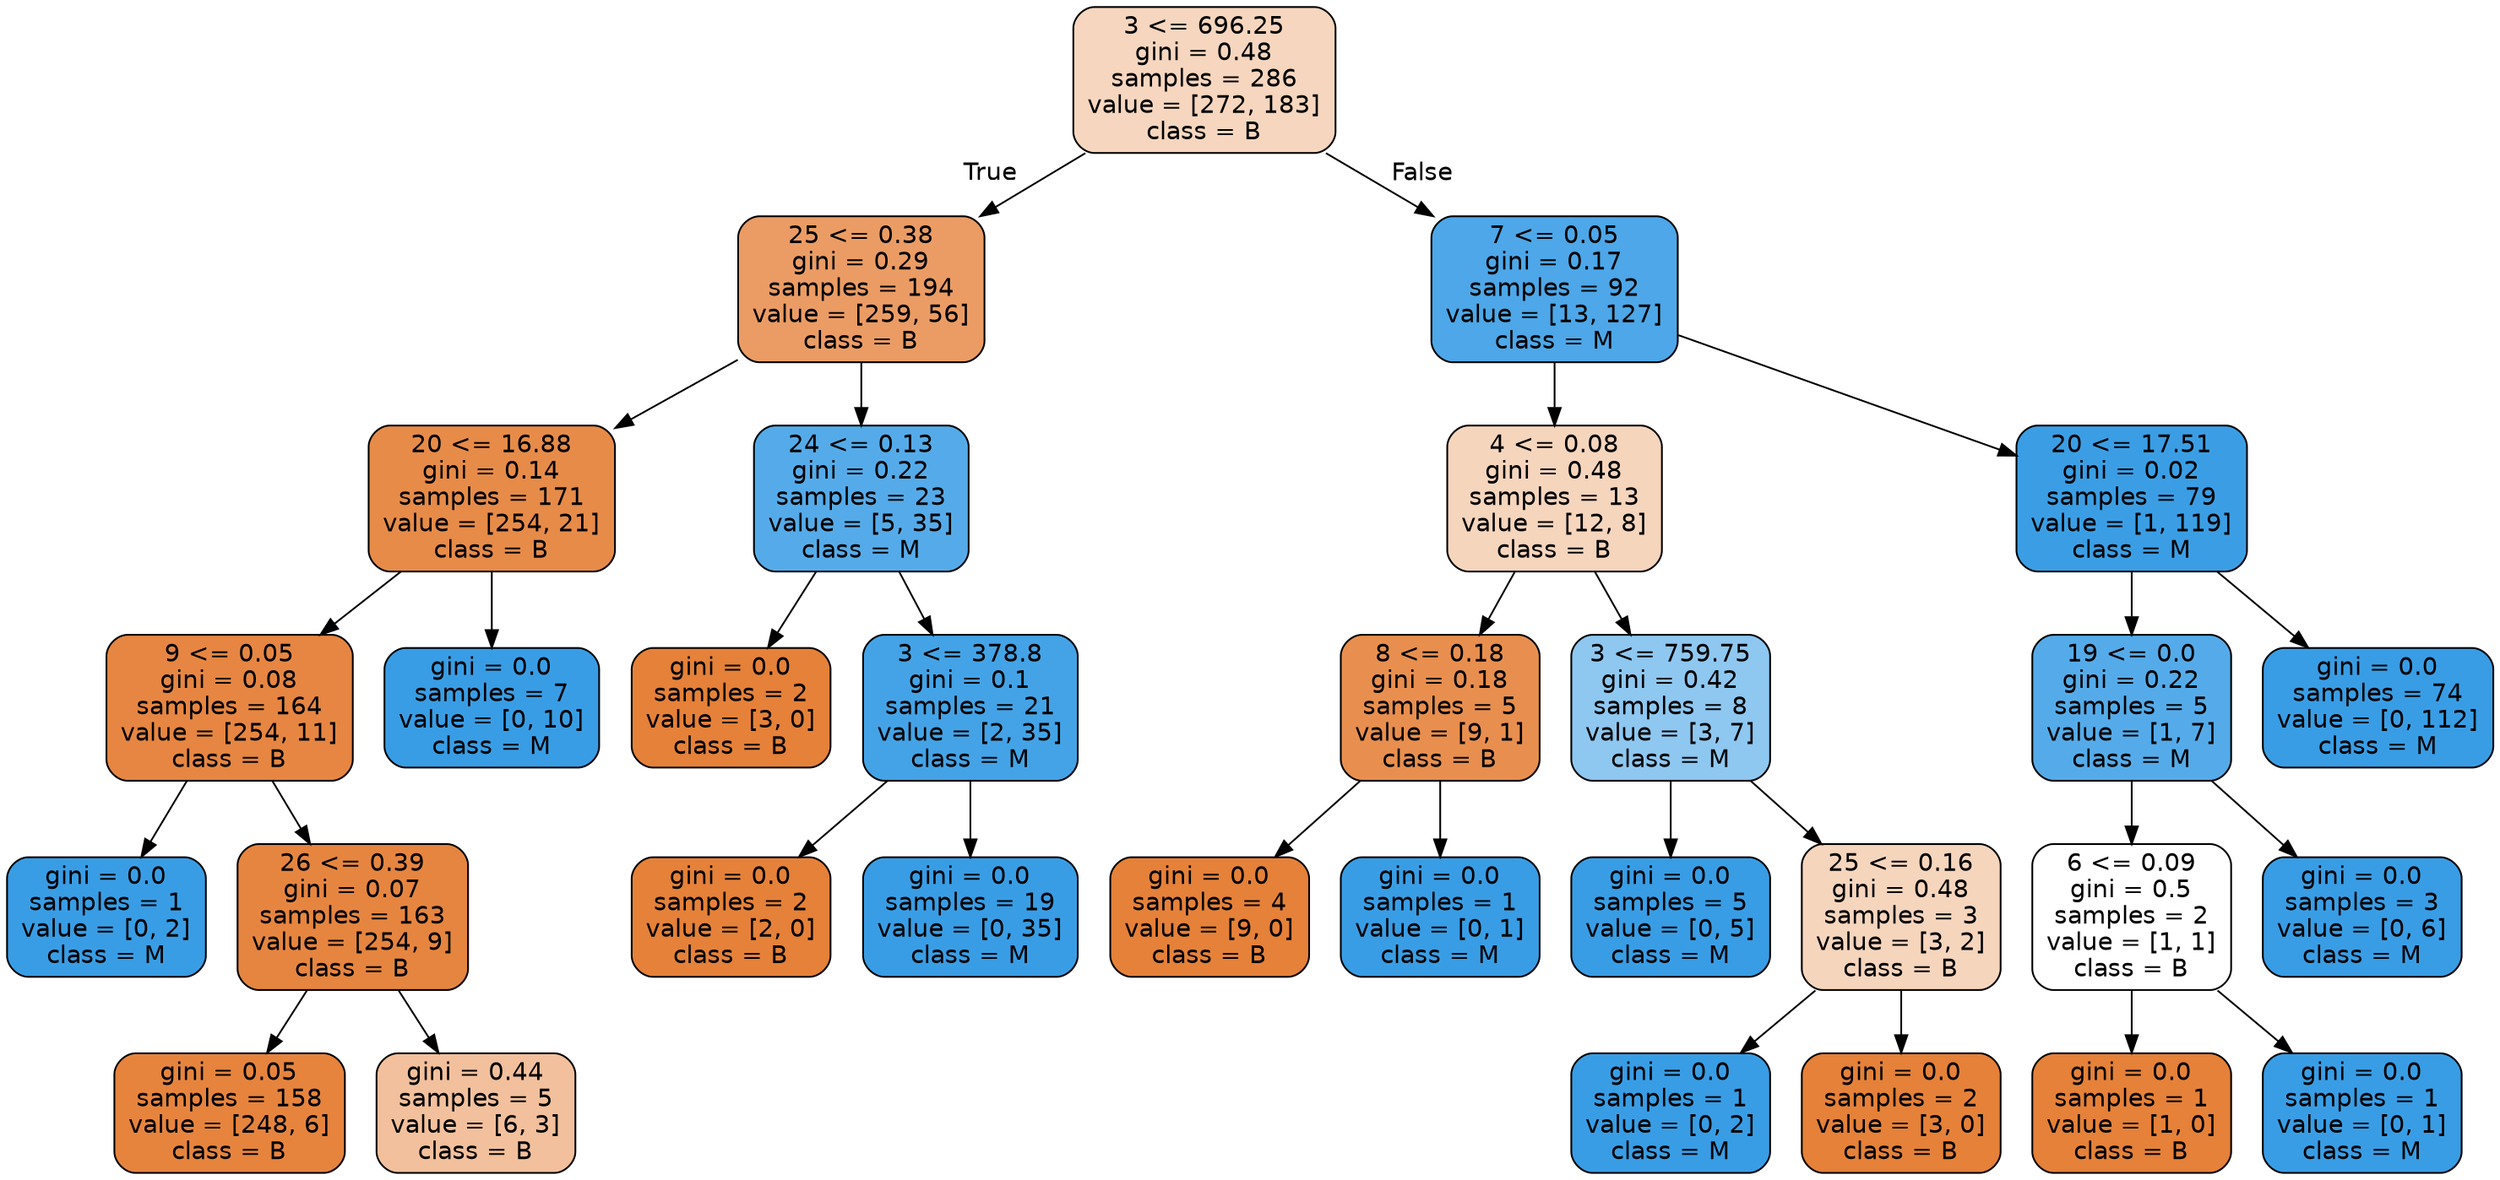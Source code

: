 digraph Tree {
node [shape=box, style="filled, rounded", color="black", fontname=helvetica] ;
edge [fontname=helvetica] ;
0 [label="3 <= 696.25\ngini = 0.48\nsamples = 286\nvalue = [272, 183]\nclass = B", fillcolor="#f6d6be"] ;
1 [label="25 <= 0.38\ngini = 0.29\nsamples = 194\nvalue = [259, 56]\nclass = B", fillcolor="#eb9c64"] ;
0 -> 1 [labeldistance=2.5, labelangle=45, headlabel="True"] ;
2 [label="20 <= 16.88\ngini = 0.14\nsamples = 171\nvalue = [254, 21]\nclass = B", fillcolor="#e78b49"] ;
1 -> 2 ;
3 [label="9 <= 0.05\ngini = 0.08\nsamples = 164\nvalue = [254, 11]\nclass = B", fillcolor="#e68642"] ;
2 -> 3 ;
4 [label="gini = 0.0\nsamples = 1\nvalue = [0, 2]\nclass = M", fillcolor="#399de5"] ;
3 -> 4 ;
5 [label="26 <= 0.39\ngini = 0.07\nsamples = 163\nvalue = [254, 9]\nclass = B", fillcolor="#e68540"] ;
3 -> 5 ;
6 [label="gini = 0.05\nsamples = 158\nvalue = [248, 6]\nclass = B", fillcolor="#e6843e"] ;
5 -> 6 ;
7 [label="gini = 0.44\nsamples = 5\nvalue = [6, 3]\nclass = B", fillcolor="#f2c09c"] ;
5 -> 7 ;
8 [label="gini = 0.0\nsamples = 7\nvalue = [0, 10]\nclass = M", fillcolor="#399de5"] ;
2 -> 8 ;
9 [label="24 <= 0.13\ngini = 0.22\nsamples = 23\nvalue = [5, 35]\nclass = M", fillcolor="#55abe9"] ;
1 -> 9 ;
10 [label="gini = 0.0\nsamples = 2\nvalue = [3, 0]\nclass = B", fillcolor="#e58139"] ;
9 -> 10 ;
11 [label="3 <= 378.8\ngini = 0.1\nsamples = 21\nvalue = [2, 35]\nclass = M", fillcolor="#44a3e6"] ;
9 -> 11 ;
12 [label="gini = 0.0\nsamples = 2\nvalue = [2, 0]\nclass = B", fillcolor="#e58139"] ;
11 -> 12 ;
13 [label="gini = 0.0\nsamples = 19\nvalue = [0, 35]\nclass = M", fillcolor="#399de5"] ;
11 -> 13 ;
14 [label="7 <= 0.05\ngini = 0.17\nsamples = 92\nvalue = [13, 127]\nclass = M", fillcolor="#4da7e8"] ;
0 -> 14 [labeldistance=2.5, labelangle=-45, headlabel="False"] ;
15 [label="4 <= 0.08\ngini = 0.48\nsamples = 13\nvalue = [12, 8]\nclass = B", fillcolor="#f6d5bd"] ;
14 -> 15 ;
16 [label="8 <= 0.18\ngini = 0.18\nsamples = 5\nvalue = [9, 1]\nclass = B", fillcolor="#e88f4f"] ;
15 -> 16 ;
17 [label="gini = 0.0\nsamples = 4\nvalue = [9, 0]\nclass = B", fillcolor="#e58139"] ;
16 -> 17 ;
18 [label="gini = 0.0\nsamples = 1\nvalue = [0, 1]\nclass = M", fillcolor="#399de5"] ;
16 -> 18 ;
19 [label="3 <= 759.75\ngini = 0.42\nsamples = 8\nvalue = [3, 7]\nclass = M", fillcolor="#8ec7f0"] ;
15 -> 19 ;
20 [label="gini = 0.0\nsamples = 5\nvalue = [0, 5]\nclass = M", fillcolor="#399de5"] ;
19 -> 20 ;
21 [label="25 <= 0.16\ngini = 0.48\nsamples = 3\nvalue = [3, 2]\nclass = B", fillcolor="#f6d5bd"] ;
19 -> 21 ;
22 [label="gini = 0.0\nsamples = 1\nvalue = [0, 2]\nclass = M", fillcolor="#399de5"] ;
21 -> 22 ;
23 [label="gini = 0.0\nsamples = 2\nvalue = [3, 0]\nclass = B", fillcolor="#e58139"] ;
21 -> 23 ;
24 [label="20 <= 17.51\ngini = 0.02\nsamples = 79\nvalue = [1, 119]\nclass = M", fillcolor="#3b9ee5"] ;
14 -> 24 ;
25 [label="19 <= 0.0\ngini = 0.22\nsamples = 5\nvalue = [1, 7]\nclass = M", fillcolor="#55abe9"] ;
24 -> 25 ;
26 [label="6 <= 0.09\ngini = 0.5\nsamples = 2\nvalue = [1, 1]\nclass = B", fillcolor="#ffffff"] ;
25 -> 26 ;
27 [label="gini = 0.0\nsamples = 1\nvalue = [1, 0]\nclass = B", fillcolor="#e58139"] ;
26 -> 27 ;
28 [label="gini = 0.0\nsamples = 1\nvalue = [0, 1]\nclass = M", fillcolor="#399de5"] ;
26 -> 28 ;
29 [label="gini = 0.0\nsamples = 3\nvalue = [0, 6]\nclass = M", fillcolor="#399de5"] ;
25 -> 29 ;
30 [label="gini = 0.0\nsamples = 74\nvalue = [0, 112]\nclass = M", fillcolor="#399de5"] ;
24 -> 30 ;
}